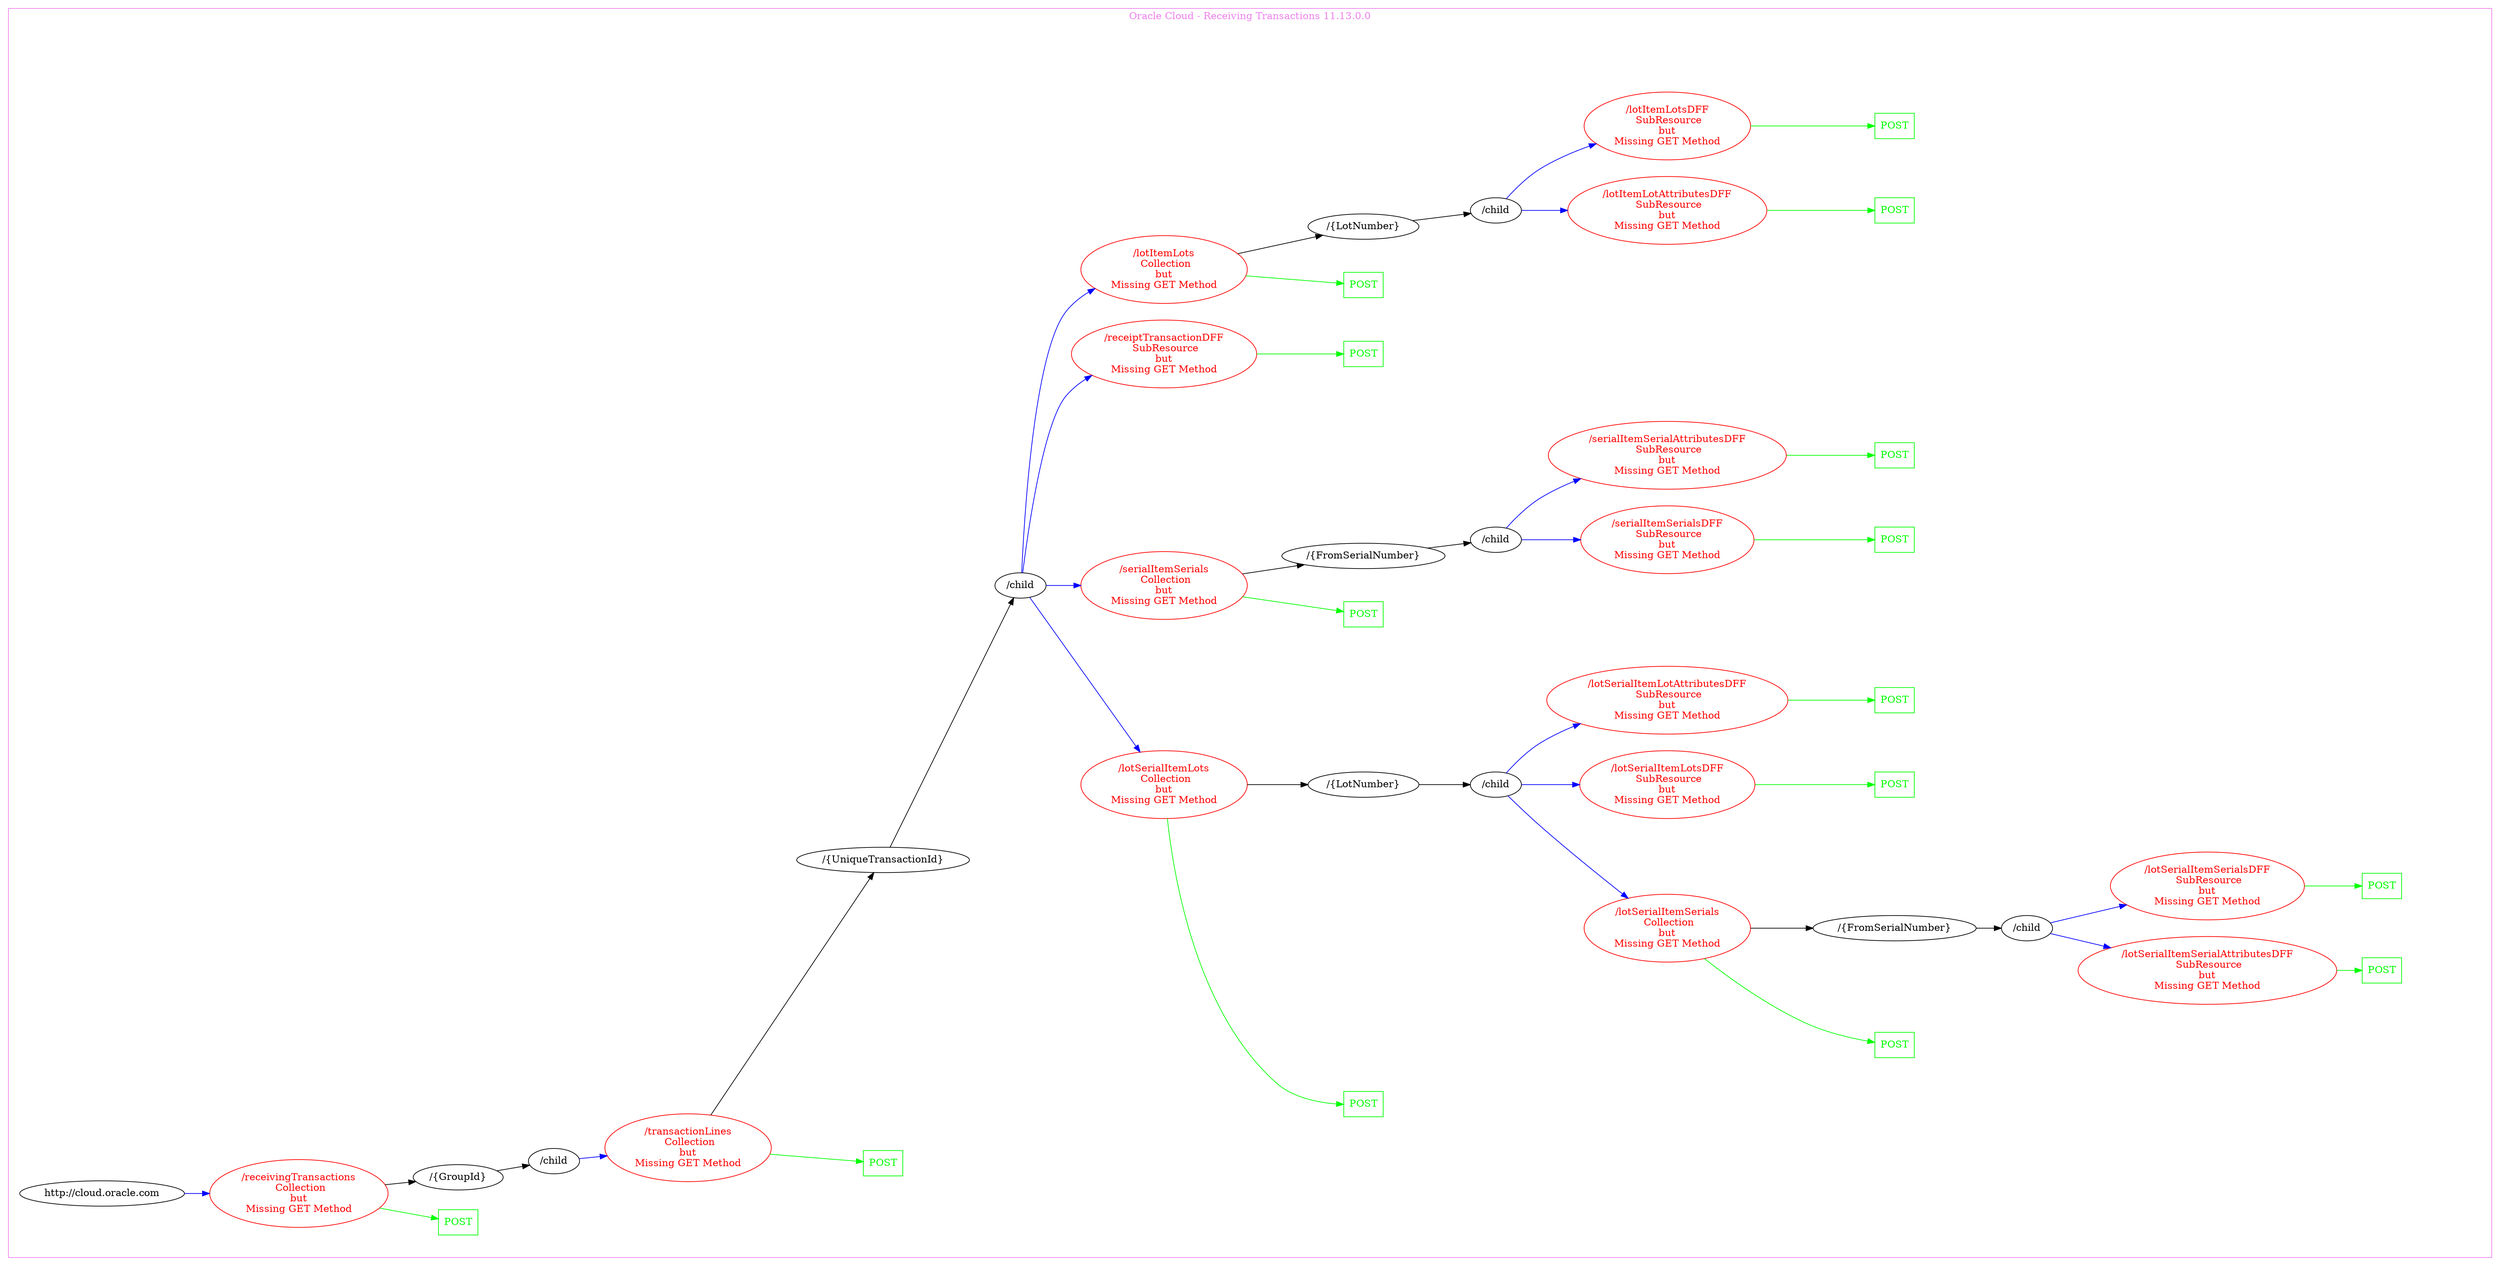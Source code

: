 digraph Cloud_Computing_REST_API {
rankdir="LR";
subgraph cluster_0 {
label="Oracle Cloud - Receiving Transactions 11.13.0.0"
color=violet
fontcolor=violet
subgraph cluster_1 {
label=""
color=white
fontcolor=white
node1 [label="http://cloud.oracle.com", shape="ellipse", color="black", fontcolor="black"]
node1 -> node2 [color="blue", fontcolor="blue"]
subgraph cluster_2 {
label=""
color=white
fontcolor=white
node2 [label="/receivingTransactions\n Collection\nbut\nMissing GET Method", shape="ellipse", color="red", fontcolor="red"]
node2 -> node3 [color="green", fontcolor="green"]
subgraph cluster_3 {
label=""
color=white
fontcolor=white
node3 [label="POST", shape="box", color="green", fontcolor="green"]
}
node2 -> node4 [color="black", fontcolor="black"]
subgraph cluster_4 {
label=""
color=white
fontcolor=white
node4 [label="/{GroupId}", shape="ellipse", color="black", fontcolor="black"]
node4 -> node5 [color="black", fontcolor="black"]
subgraph cluster_5 {
label=""
color=white
fontcolor=white
node5 [label="/child", shape="ellipse", color="black", fontcolor="black"]
node5 -> node6 [color="blue", fontcolor="blue"]
subgraph cluster_6 {
label=""
color=white
fontcolor=white
node6 [label="/transactionLines\n Collection\nbut\nMissing GET Method", shape="ellipse", color="red", fontcolor="red"]
node6 -> node7 [color="green", fontcolor="green"]
subgraph cluster_7 {
label=""
color=white
fontcolor=white
node7 [label="POST", shape="box", color="green", fontcolor="green"]
}
node6 -> node8 [color="black", fontcolor="black"]
subgraph cluster_8 {
label=""
color=white
fontcolor=white
node8 [label="/{UniqueTransactionId}", shape="ellipse", color="black", fontcolor="black"]
node8 -> node9 [color="black", fontcolor="black"]
subgraph cluster_9 {
label=""
color=white
fontcolor=white
node9 [label="/child", shape="ellipse", color="black", fontcolor="black"]
node9 -> node10 [color="blue", fontcolor="blue"]
subgraph cluster_10 {
label=""
color=white
fontcolor=white
node10 [label="/lotSerialItemLots\n Collection\nbut\nMissing GET Method", shape="ellipse", color="red", fontcolor="red"]
node10 -> node11 [color="green", fontcolor="green"]
subgraph cluster_11 {
label=""
color=white
fontcolor=white
node11 [label="POST", shape="box", color="green", fontcolor="green"]
}
node10 -> node12 [color="black", fontcolor="black"]
subgraph cluster_12 {
label=""
color=white
fontcolor=white
node12 [label="/{LotNumber}", shape="ellipse", color="black", fontcolor="black"]
node12 -> node13 [color="black", fontcolor="black"]
subgraph cluster_13 {
label=""
color=white
fontcolor=white
node13 [label="/child", shape="ellipse", color="black", fontcolor="black"]
node13 -> node14 [color="blue", fontcolor="blue"]
subgraph cluster_14 {
label=""
color=white
fontcolor=white
node14 [label="/lotSerialItemSerials\n Collection\nbut\nMissing GET Method", shape="ellipse", color="red", fontcolor="red"]
node14 -> node15 [color="green", fontcolor="green"]
subgraph cluster_15 {
label=""
color=white
fontcolor=white
node15 [label="POST", shape="box", color="green", fontcolor="green"]
}
node14 -> node16 [color="black", fontcolor="black"]
subgraph cluster_16 {
label=""
color=white
fontcolor=white
node16 [label="/{FromSerialNumber}", shape="ellipse", color="black", fontcolor="black"]
node16 -> node17 [color="black", fontcolor="black"]
subgraph cluster_17 {
label=""
color=white
fontcolor=white
node17 [label="/child", shape="ellipse", color="black", fontcolor="black"]
node17 -> node18 [color="blue", fontcolor="blue"]
subgraph cluster_18 {
label=""
color=white
fontcolor=white
node18 [label="/lotSerialItemSerialAttributesDFF\n SubResource\nbut\nMissing GET Method", shape="ellipse", color="red", fontcolor="red"]
node18 -> node19 [color="green", fontcolor="green"]
subgraph cluster_19 {
label=""
color=white
fontcolor=white
node19 [label="POST", shape="box", color="green", fontcolor="green"]
}
}
node17 -> node20 [color="blue", fontcolor="blue"]
subgraph cluster_20 {
label=""
color=white
fontcolor=white
node20 [label="/lotSerialItemSerialsDFF\n SubResource\nbut\nMissing GET Method", shape="ellipse", color="red", fontcolor="red"]
node20 -> node21 [color="green", fontcolor="green"]
subgraph cluster_21 {
label=""
color=white
fontcolor=white
node21 [label="POST", shape="box", color="green", fontcolor="green"]
}
}
}
}
}
node13 -> node22 [color="blue", fontcolor="blue"]
subgraph cluster_22 {
label=""
color=white
fontcolor=white
node22 [label="/lotSerialItemLotsDFF\n SubResource\nbut\nMissing GET Method", shape="ellipse", color="red", fontcolor="red"]
node22 -> node23 [color="green", fontcolor="green"]
subgraph cluster_23 {
label=""
color=white
fontcolor=white
node23 [label="POST", shape="box", color="green", fontcolor="green"]
}
}
node13 -> node24 [color="blue", fontcolor="blue"]
subgraph cluster_24 {
label=""
color=white
fontcolor=white
node24 [label="/lotSerialItemLotAttributesDFF\n SubResource\nbut\nMissing GET Method", shape="ellipse", color="red", fontcolor="red"]
node24 -> node25 [color="green", fontcolor="green"]
subgraph cluster_25 {
label=""
color=white
fontcolor=white
node25 [label="POST", shape="box", color="green", fontcolor="green"]
}
}
}
}
}
node9 -> node26 [color="blue", fontcolor="blue"]
subgraph cluster_26 {
label=""
color=white
fontcolor=white
node26 [label="/serialItemSerials\n Collection\nbut\nMissing GET Method", shape="ellipse", color="red", fontcolor="red"]
node26 -> node27 [color="green", fontcolor="green"]
subgraph cluster_27 {
label=""
color=white
fontcolor=white
node27 [label="POST", shape="box", color="green", fontcolor="green"]
}
node26 -> node28 [color="black", fontcolor="black"]
subgraph cluster_28 {
label=""
color=white
fontcolor=white
node28 [label="/{FromSerialNumber}", shape="ellipse", color="black", fontcolor="black"]
node28 -> node29 [color="black", fontcolor="black"]
subgraph cluster_29 {
label=""
color=white
fontcolor=white
node29 [label="/child", shape="ellipse", color="black", fontcolor="black"]
node29 -> node30 [color="blue", fontcolor="blue"]
subgraph cluster_30 {
label=""
color=white
fontcolor=white
node30 [label="/serialItemSerialsDFF\n SubResource\nbut\nMissing GET Method", shape="ellipse", color="red", fontcolor="red"]
node30 -> node31 [color="green", fontcolor="green"]
subgraph cluster_31 {
label=""
color=white
fontcolor=white
node31 [label="POST", shape="box", color="green", fontcolor="green"]
}
}
node29 -> node32 [color="blue", fontcolor="blue"]
subgraph cluster_32 {
label=""
color=white
fontcolor=white
node32 [label="/serialItemSerialAttributesDFF\n SubResource\nbut\nMissing GET Method", shape="ellipse", color="red", fontcolor="red"]
node32 -> node33 [color="green", fontcolor="green"]
subgraph cluster_33 {
label=""
color=white
fontcolor=white
node33 [label="POST", shape="box", color="green", fontcolor="green"]
}
}
}
}
}
node9 -> node34 [color="blue", fontcolor="blue"]
subgraph cluster_34 {
label=""
color=white
fontcolor=white
node34 [label="/receiptTransactionDFF\n SubResource\nbut\nMissing GET Method", shape="ellipse", color="red", fontcolor="red"]
node34 -> node35 [color="green", fontcolor="green"]
subgraph cluster_35 {
label=""
color=white
fontcolor=white
node35 [label="POST", shape="box", color="green", fontcolor="green"]
}
}
node9 -> node36 [color="blue", fontcolor="blue"]
subgraph cluster_36 {
label=""
color=white
fontcolor=white
node36 [label="/lotItemLots\n Collection\nbut\nMissing GET Method", shape="ellipse", color="red", fontcolor="red"]
node36 -> node37 [color="green", fontcolor="green"]
subgraph cluster_37 {
label=""
color=white
fontcolor=white
node37 [label="POST", shape="box", color="green", fontcolor="green"]
}
node36 -> node38 [color="black", fontcolor="black"]
subgraph cluster_38 {
label=""
color=white
fontcolor=white
node38 [label="/{LotNumber}", shape="ellipse", color="black", fontcolor="black"]
node38 -> node39 [color="black", fontcolor="black"]
subgraph cluster_39 {
label=""
color=white
fontcolor=white
node39 [label="/child", shape="ellipse", color="black", fontcolor="black"]
node39 -> node40 [color="blue", fontcolor="blue"]
subgraph cluster_40 {
label=""
color=white
fontcolor=white
node40 [label="/lotItemLotAttributesDFF\n SubResource\nbut\nMissing GET Method", shape="ellipse", color="red", fontcolor="red"]
node40 -> node41 [color="green", fontcolor="green"]
subgraph cluster_41 {
label=""
color=white
fontcolor=white
node41 [label="POST", shape="box", color="green", fontcolor="green"]
}
}
node39 -> node42 [color="blue", fontcolor="blue"]
subgraph cluster_42 {
label=""
color=white
fontcolor=white
node42 [label="/lotItemLotsDFF\n SubResource\nbut\nMissing GET Method", shape="ellipse", color="red", fontcolor="red"]
node42 -> node43 [color="green", fontcolor="green"]
subgraph cluster_43 {
label=""
color=white
fontcolor=white
node43 [label="POST", shape="box", color="green", fontcolor="green"]
}
}
}
}
}
}
}
}
}
}
}
}
}
}
